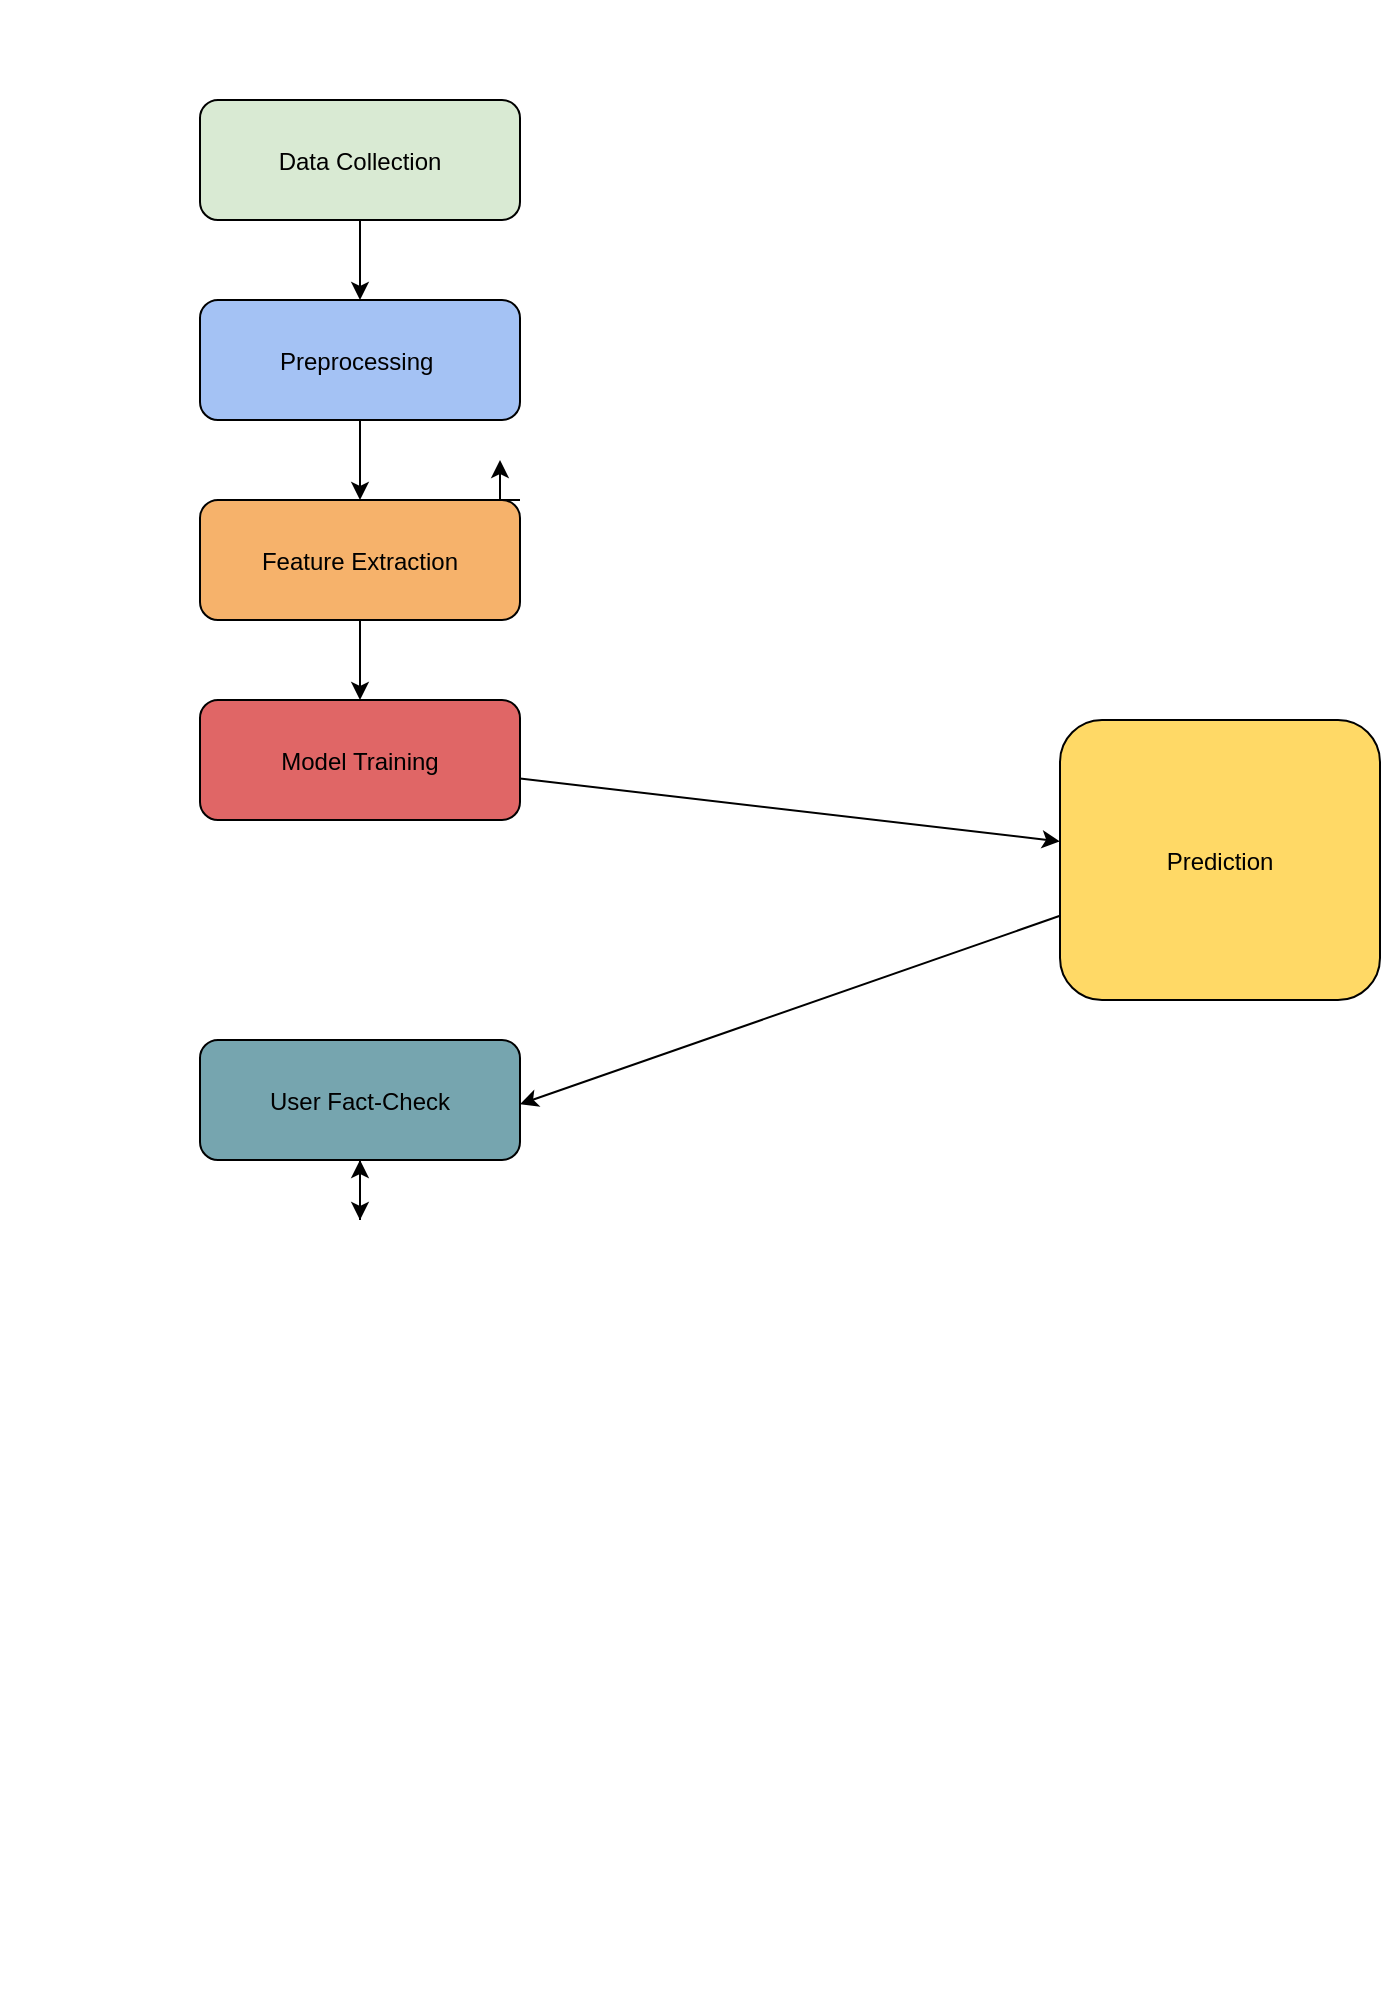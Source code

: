 <mxfile version="26.1.0">
  <diagram name="Page-1" id="4TU-XoC2C1w5P19F81x-">
    <mxGraphModel dx="1323" dy="743" grid="1" gridSize="10" guides="1" tooltips="1" connect="1" arrows="1" fold="1" page="1" pageScale="1" pageWidth="850" pageHeight="1100" math="0" shadow="0">
      <root>
        <mxCell id="0" />
        <mxCell id="1" parent="0" />
        <mxCell id="1CNuRXk9MqAvNWkcRqPU-1" value="Data Collection" style="rounded=1;fillColor=#D9EAD3;" parent="1" vertex="1">
          <mxGeometry x="100" y="50" width="160" height="60" as="geometry" />
        </mxCell>
        <mxCell id="1CNuRXk9MqAvNWkcRqPU-2" value="Preprocessing " style="rounded=1;fillColor=#A4C2F4;" parent="1" vertex="1">
          <mxGeometry x="100" y="150" width="160" height="60" as="geometry" />
        </mxCell>
        <mxCell id="8xUTGga6Zl1xwBH4XTY2-2" style="edgeStyle=orthogonalEdgeStyle;rounded=0;orthogonalLoop=1;jettySize=auto;html=1;exitX=1;exitY=0;exitDx=0;exitDy=0;" edge="1" parent="1" source="1CNuRXk9MqAvNWkcRqPU-3">
          <mxGeometry relative="1" as="geometry">
            <mxPoint x="250" y="230" as="targetPoint" />
          </mxGeometry>
        </mxCell>
        <mxCell id="1CNuRXk9MqAvNWkcRqPU-3" value="Feature Extraction" style="rounded=1;fillColor=#F6B26B;" parent="1" vertex="1">
          <mxGeometry x="100" y="250" width="160" height="60" as="geometry" />
        </mxCell>
        <mxCell id="1CNuRXk9MqAvNWkcRqPU-4" value="Model Training" style="rounded=1;fillColor=#E06666;" parent="1" vertex="1">
          <mxGeometry x="100" y="350" width="160" height="60" as="geometry" />
        </mxCell>
        <mxCell id="1CNuRXk9MqAvNWkcRqPU-5" value="Prediction" style="rounded=1;fillColor=#FFD966;" parent="1" vertex="1">
          <mxGeometry x="530" y="360" width="160" height="140" as="geometry" />
        </mxCell>
        <mxCell id="8xUTGga6Zl1xwBH4XTY2-3" value="" style="edgeStyle=orthogonalEdgeStyle;rounded=0;orthogonalLoop=1;jettySize=auto;html=1;" edge="1" parent="1" source="1CNuRXk9MqAvNWkcRqPU-7">
          <mxGeometry relative="1" as="geometry">
            <mxPoint x="180" y="610" as="targetPoint" />
          </mxGeometry>
        </mxCell>
        <mxCell id="1CNuRXk9MqAvNWkcRqPU-7" value="User Fact-Check" style="rounded=1;fillColor=#76A5AF;" parent="1" vertex="1">
          <mxGeometry x="100" y="520" width="160" height="60" as="geometry" />
        </mxCell>
        <mxCell id="1CNuRXk9MqAvNWkcRqPU-8" parent="1" source="1CNuRXk9MqAvNWkcRqPU-1" target="1CNuRXk9MqAvNWkcRqPU-2" edge="1">
          <mxGeometry relative="1" as="geometry" />
        </mxCell>
        <mxCell id="1CNuRXk9MqAvNWkcRqPU-9" parent="1" source="1CNuRXk9MqAvNWkcRqPU-2" target="1CNuRXk9MqAvNWkcRqPU-3" edge="1">
          <mxGeometry relative="1" as="geometry" />
        </mxCell>
        <mxCell id="1CNuRXk9MqAvNWkcRqPU-10" parent="1" source="1CNuRXk9MqAvNWkcRqPU-3" target="1CNuRXk9MqAvNWkcRqPU-4" edge="1">
          <mxGeometry relative="1" as="geometry" />
        </mxCell>
        <mxCell id="1CNuRXk9MqAvNWkcRqPU-11" parent="1" source="1CNuRXk9MqAvNWkcRqPU-4" target="1CNuRXk9MqAvNWkcRqPU-5" edge="1">
          <mxGeometry relative="1" as="geometry" />
        </mxCell>
        <mxCell id="1CNuRXk9MqAvNWkcRqPU-12" parent="1" source="1CNuRXk9MqAvNWkcRqPU-5" edge="1">
          <mxGeometry relative="1" as="geometry">
            <mxPoint x="260" y="552.093" as="targetPoint" />
          </mxGeometry>
        </mxCell>
        <mxCell id="1CNuRXk9MqAvNWkcRqPU-13" parent="1" target="1CNuRXk9MqAvNWkcRqPU-7" edge="1">
          <mxGeometry relative="1" as="geometry">
            <mxPoint x="180" y="610" as="sourcePoint" />
          </mxGeometry>
        </mxCell>
        <mxCell id="1CNuRXk9MqAvNWkcRqPU-14" value="&#xa;  &#xa;    &#xa;    &#xa;    &#xa;    &#xa;    &#xa;      &#xa;    &#xa;    &#xa;    &#xa;    &#xa;      &#xa;    &#xa;    &#xa;    &#xa;    &#xa;      &#xa;    &#xa;    &#xa;    &#xa;    &#xa;      &#xa;    &#xa;    &#xa;    &#xa;    &#xa;      &#xa;    &#xa;    &#xa;    &#xa;    &#xa;      &#xa;    &#xa;    &#xa;    &#xa;    &#xa;      &#xa;    &#xa;    &#xa;    &#xa;    &#xa;      &#xa;    &#xa;    &#xa;    &#xa;    &#xa;      &#xa;    &#xa;    &#xa;      &#xa;    &#xa;    &#xa;      &#xa;    &#xa;    &#xa;      &#xa;    &#xa;    &#xa;      &#xa;    &#xa;    &#xa;      &#xa;    &#xa;    &#xa;      &#xa;    &#xa;  &#xa;" style="text;whiteSpace=wrap;html=1;" parent="1" vertex="1">
          <mxGeometry width="30" height="1000" as="geometry" />
        </mxCell>
        <mxCell id="8xUTGga6Zl1xwBH4XTY2-1" value="&#xa;  &#xa;    &#xa;    &#xa;    &#xa;    &#xa;    &#xa;      &#xa;    &#xa;    &#xa;    &#xa;    &#xa;      &#xa;    &#xa;    &#xa;    &#xa;    &#xa;      &#xa;    &#xa;    &#xa;    &#xa;    &#xa;      &#xa;    &#xa;    &#xa;    &#xa;    &#xa;      &#xa;    &#xa;    &#xa;    &#xa;    &#xa;      &#xa;    &#xa;    &#xa;    &#xa;    &#xa;      &#xa;    &#xa;    &#xa;    &#xa;    &#xa;      &#xa;    &#xa;    &#xa;    &#xa;    &#xa;      &#xa;    &#xa;    &#xa;      &#xa;    &#xa;    &#xa;      &#xa;    &#xa;    &#xa;      &#xa;    &#xa;    &#xa;      &#xa;    &#xa;    &#xa;      &#xa;    &#xa;    &#xa;      &#xa;    &#xa;  &#xa;" style="text;whiteSpace=wrap;html=1;" vertex="1" parent="1">
          <mxGeometry width="30" height="1000" as="geometry" />
        </mxCell>
      </root>
    </mxGraphModel>
  </diagram>
</mxfile>
